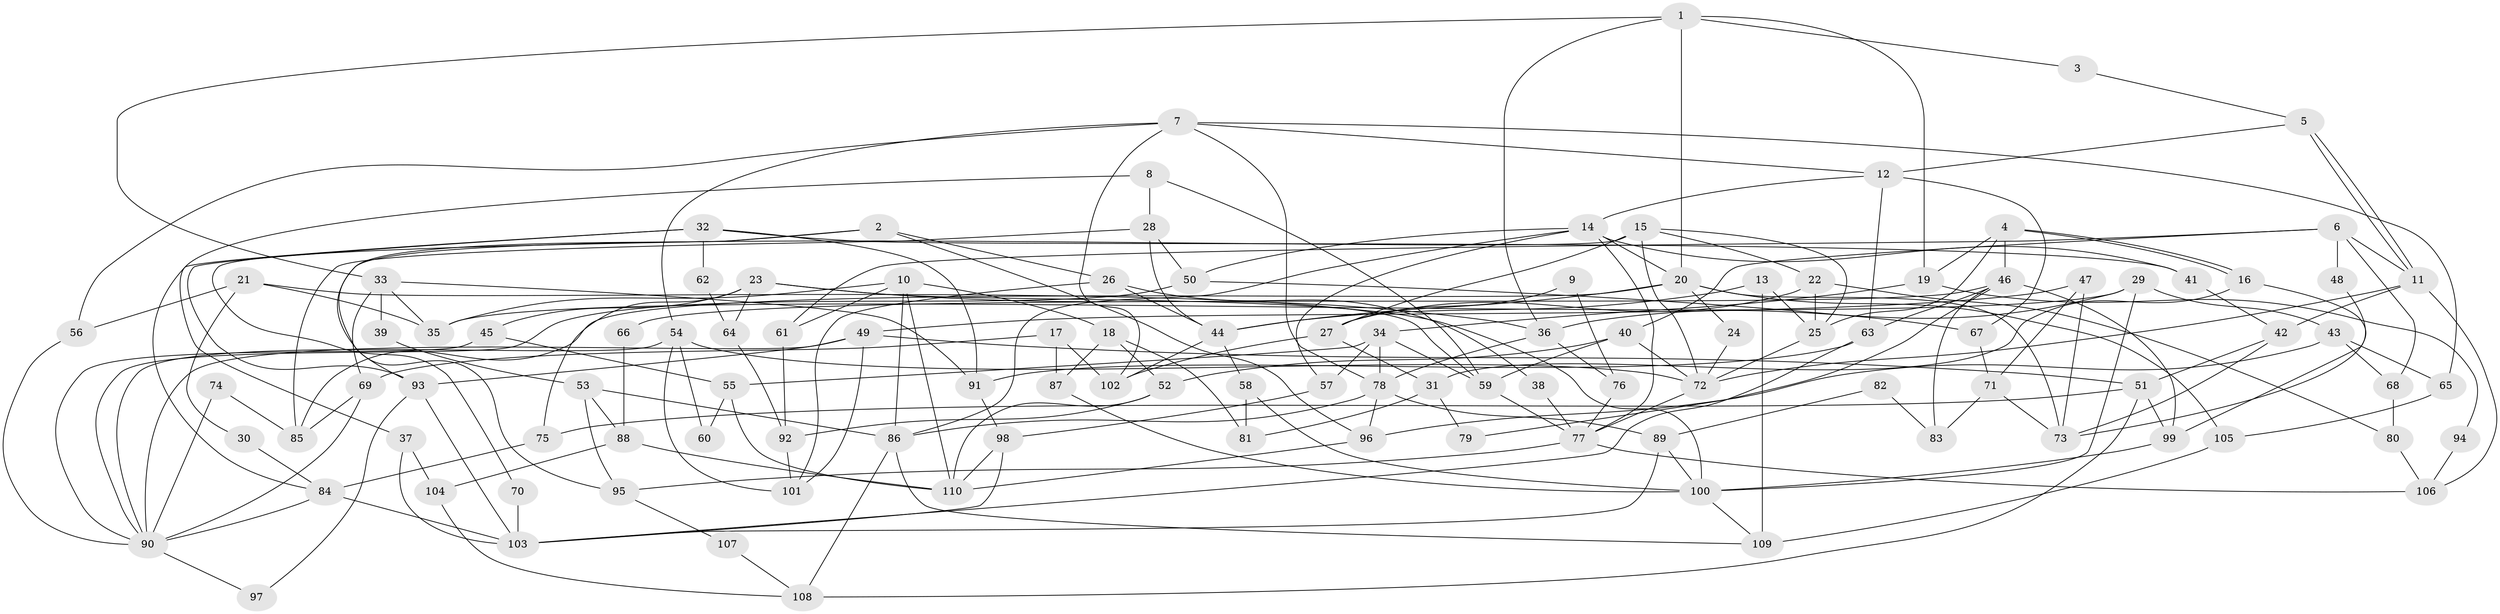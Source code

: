 // Generated by graph-tools (version 1.1) at 2025/11/02/27/25 16:11:23]
// undirected, 110 vertices, 220 edges
graph export_dot {
graph [start="1"]
  node [color=gray90,style=filled];
  1;
  2;
  3;
  4;
  5;
  6;
  7;
  8;
  9;
  10;
  11;
  12;
  13;
  14;
  15;
  16;
  17;
  18;
  19;
  20;
  21;
  22;
  23;
  24;
  25;
  26;
  27;
  28;
  29;
  30;
  31;
  32;
  33;
  34;
  35;
  36;
  37;
  38;
  39;
  40;
  41;
  42;
  43;
  44;
  45;
  46;
  47;
  48;
  49;
  50;
  51;
  52;
  53;
  54;
  55;
  56;
  57;
  58;
  59;
  60;
  61;
  62;
  63;
  64;
  65;
  66;
  67;
  68;
  69;
  70;
  71;
  72;
  73;
  74;
  75;
  76;
  77;
  78;
  79;
  80;
  81;
  82;
  83;
  84;
  85;
  86;
  87;
  88;
  89;
  90;
  91;
  92;
  93;
  94;
  95;
  96;
  97;
  98;
  99;
  100;
  101;
  102;
  103;
  104;
  105;
  106;
  107;
  108;
  109;
  110;
  1 -- 19;
  1 -- 36;
  1 -- 3;
  1 -- 20;
  1 -- 33;
  2 -- 96;
  2 -- 95;
  2 -- 26;
  2 -- 70;
  3 -- 5;
  4 -- 46;
  4 -- 16;
  4 -- 16;
  4 -- 19;
  4 -- 25;
  5 -- 11;
  5 -- 11;
  5 -- 12;
  6 -- 61;
  6 -- 11;
  6 -- 40;
  6 -- 48;
  6 -- 68;
  7 -- 78;
  7 -- 102;
  7 -- 12;
  7 -- 54;
  7 -- 56;
  7 -- 65;
  8 -- 59;
  8 -- 28;
  8 -- 37;
  9 -- 27;
  9 -- 76;
  10 -- 110;
  10 -- 86;
  10 -- 18;
  10 -- 35;
  10 -- 61;
  11 -- 42;
  11 -- 72;
  11 -- 106;
  12 -- 14;
  12 -- 63;
  12 -- 67;
  13 -- 109;
  13 -- 25;
  13 -- 44;
  14 -- 20;
  14 -- 77;
  14 -- 41;
  14 -- 50;
  14 -- 57;
  14 -- 86;
  15 -- 25;
  15 -- 72;
  15 -- 22;
  15 -- 27;
  15 -- 93;
  16 -- 31;
  16 -- 99;
  17 -- 87;
  17 -- 102;
  17 -- 69;
  18 -- 52;
  18 -- 81;
  18 -- 87;
  19 -- 34;
  19 -- 94;
  20 -- 85;
  20 -- 24;
  20 -- 44;
  20 -- 73;
  20 -- 105;
  21 -- 59;
  21 -- 35;
  21 -- 30;
  21 -- 56;
  22 -- 25;
  22 -- 27;
  22 -- 80;
  23 -- 100;
  23 -- 36;
  23 -- 45;
  23 -- 64;
  23 -- 75;
  24 -- 72;
  25 -- 72;
  26 -- 44;
  26 -- 38;
  26 -- 101;
  27 -- 31;
  27 -- 102;
  28 -- 50;
  28 -- 44;
  28 -- 85;
  29 -- 43;
  29 -- 35;
  29 -- 36;
  29 -- 100;
  30 -- 84;
  31 -- 81;
  31 -- 79;
  32 -- 41;
  32 -- 93;
  32 -- 62;
  32 -- 84;
  32 -- 91;
  33 -- 69;
  33 -- 35;
  33 -- 39;
  33 -- 91;
  34 -- 57;
  34 -- 78;
  34 -- 55;
  34 -- 59;
  36 -- 78;
  36 -- 76;
  37 -- 103;
  37 -- 104;
  38 -- 77;
  39 -- 53;
  40 -- 72;
  40 -- 52;
  40 -- 59;
  41 -- 42;
  42 -- 73;
  42 -- 51;
  43 -- 65;
  43 -- 68;
  43 -- 96;
  44 -- 58;
  44 -- 102;
  45 -- 90;
  45 -- 55;
  46 -- 63;
  46 -- 99;
  46 -- 66;
  46 -- 79;
  46 -- 83;
  47 -- 73;
  47 -- 49;
  47 -- 71;
  48 -- 73;
  49 -- 101;
  49 -- 93;
  49 -- 51;
  49 -- 90;
  50 -- 90;
  50 -- 67;
  51 -- 75;
  51 -- 99;
  51 -- 108;
  52 -- 110;
  52 -- 92;
  53 -- 88;
  53 -- 86;
  53 -- 95;
  54 -- 90;
  54 -- 60;
  54 -- 72;
  54 -- 101;
  55 -- 60;
  55 -- 110;
  56 -- 90;
  57 -- 98;
  58 -- 100;
  58 -- 81;
  59 -- 77;
  61 -- 92;
  62 -- 64;
  63 -- 91;
  63 -- 103;
  64 -- 92;
  65 -- 105;
  66 -- 88;
  67 -- 71;
  68 -- 80;
  69 -- 90;
  69 -- 85;
  70 -- 103;
  71 -- 73;
  71 -- 83;
  72 -- 77;
  74 -- 85;
  74 -- 90;
  75 -- 84;
  76 -- 77;
  77 -- 95;
  77 -- 106;
  78 -- 96;
  78 -- 89;
  78 -- 86;
  80 -- 106;
  82 -- 83;
  82 -- 89;
  84 -- 90;
  84 -- 103;
  86 -- 108;
  86 -- 109;
  87 -- 100;
  88 -- 104;
  88 -- 110;
  89 -- 103;
  89 -- 100;
  90 -- 97;
  91 -- 98;
  92 -- 101;
  93 -- 103;
  93 -- 97;
  94 -- 106;
  95 -- 107;
  96 -- 110;
  98 -- 103;
  98 -- 110;
  99 -- 100;
  100 -- 109;
  104 -- 108;
  105 -- 109;
  107 -- 108;
}
